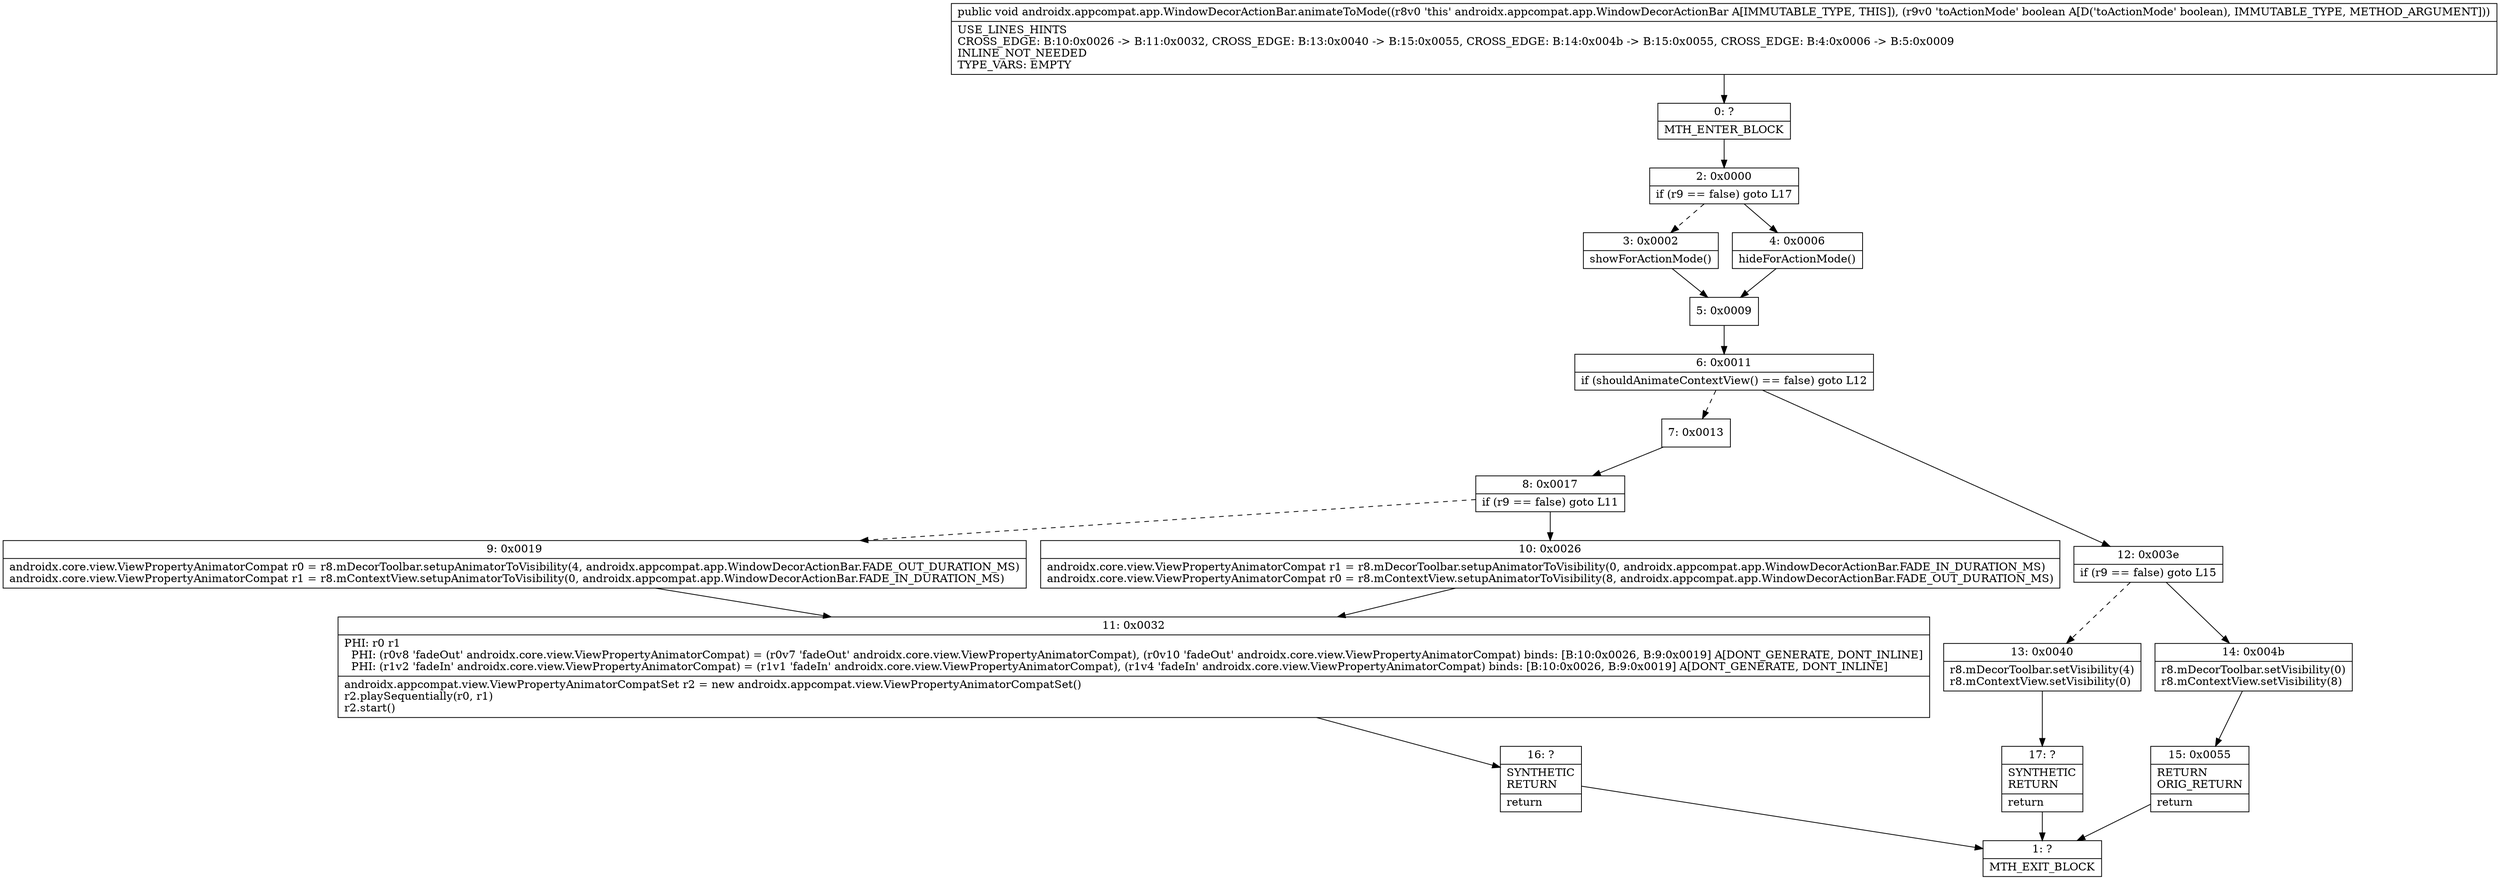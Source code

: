 digraph "CFG forandroidx.appcompat.app.WindowDecorActionBar.animateToMode(Z)V" {
Node_0 [shape=record,label="{0\:\ ?|MTH_ENTER_BLOCK\l}"];
Node_2 [shape=record,label="{2\:\ 0x0000|if (r9 == false) goto L17\l}"];
Node_3 [shape=record,label="{3\:\ 0x0002|showForActionMode()\l}"];
Node_5 [shape=record,label="{5\:\ 0x0009}"];
Node_6 [shape=record,label="{6\:\ 0x0011|if (shouldAnimateContextView() == false) goto L12\l}"];
Node_7 [shape=record,label="{7\:\ 0x0013}"];
Node_8 [shape=record,label="{8\:\ 0x0017|if (r9 == false) goto L11\l}"];
Node_9 [shape=record,label="{9\:\ 0x0019|androidx.core.view.ViewPropertyAnimatorCompat r0 = r8.mDecorToolbar.setupAnimatorToVisibility(4, androidx.appcompat.app.WindowDecorActionBar.FADE_OUT_DURATION_MS)\landroidx.core.view.ViewPropertyAnimatorCompat r1 = r8.mContextView.setupAnimatorToVisibility(0, androidx.appcompat.app.WindowDecorActionBar.FADE_IN_DURATION_MS)\l}"];
Node_11 [shape=record,label="{11\:\ 0x0032|PHI: r0 r1 \l  PHI: (r0v8 'fadeOut' androidx.core.view.ViewPropertyAnimatorCompat) = (r0v7 'fadeOut' androidx.core.view.ViewPropertyAnimatorCompat), (r0v10 'fadeOut' androidx.core.view.ViewPropertyAnimatorCompat) binds: [B:10:0x0026, B:9:0x0019] A[DONT_GENERATE, DONT_INLINE]\l  PHI: (r1v2 'fadeIn' androidx.core.view.ViewPropertyAnimatorCompat) = (r1v1 'fadeIn' androidx.core.view.ViewPropertyAnimatorCompat), (r1v4 'fadeIn' androidx.core.view.ViewPropertyAnimatorCompat) binds: [B:10:0x0026, B:9:0x0019] A[DONT_GENERATE, DONT_INLINE]\l|androidx.appcompat.view.ViewPropertyAnimatorCompatSet r2 = new androidx.appcompat.view.ViewPropertyAnimatorCompatSet()\lr2.playSequentially(r0, r1)\lr2.start()\l}"];
Node_16 [shape=record,label="{16\:\ ?|SYNTHETIC\lRETURN\l|return\l}"];
Node_1 [shape=record,label="{1\:\ ?|MTH_EXIT_BLOCK\l}"];
Node_10 [shape=record,label="{10\:\ 0x0026|androidx.core.view.ViewPropertyAnimatorCompat r1 = r8.mDecorToolbar.setupAnimatorToVisibility(0, androidx.appcompat.app.WindowDecorActionBar.FADE_IN_DURATION_MS)\landroidx.core.view.ViewPropertyAnimatorCompat r0 = r8.mContextView.setupAnimatorToVisibility(8, androidx.appcompat.app.WindowDecorActionBar.FADE_OUT_DURATION_MS)\l}"];
Node_12 [shape=record,label="{12\:\ 0x003e|if (r9 == false) goto L15\l}"];
Node_13 [shape=record,label="{13\:\ 0x0040|r8.mDecorToolbar.setVisibility(4)\lr8.mContextView.setVisibility(0)\l}"];
Node_17 [shape=record,label="{17\:\ ?|SYNTHETIC\lRETURN\l|return\l}"];
Node_14 [shape=record,label="{14\:\ 0x004b|r8.mDecorToolbar.setVisibility(0)\lr8.mContextView.setVisibility(8)\l}"];
Node_15 [shape=record,label="{15\:\ 0x0055|RETURN\lORIG_RETURN\l|return\l}"];
Node_4 [shape=record,label="{4\:\ 0x0006|hideForActionMode()\l}"];
MethodNode[shape=record,label="{public void androidx.appcompat.app.WindowDecorActionBar.animateToMode((r8v0 'this' androidx.appcompat.app.WindowDecorActionBar A[IMMUTABLE_TYPE, THIS]), (r9v0 'toActionMode' boolean A[D('toActionMode' boolean), IMMUTABLE_TYPE, METHOD_ARGUMENT]))  | USE_LINES_HINTS\lCROSS_EDGE: B:10:0x0026 \-\> B:11:0x0032, CROSS_EDGE: B:13:0x0040 \-\> B:15:0x0055, CROSS_EDGE: B:14:0x004b \-\> B:15:0x0055, CROSS_EDGE: B:4:0x0006 \-\> B:5:0x0009\lINLINE_NOT_NEEDED\lTYPE_VARS: EMPTY\l}"];
MethodNode -> Node_0;Node_0 -> Node_2;
Node_2 -> Node_3[style=dashed];
Node_2 -> Node_4;
Node_3 -> Node_5;
Node_5 -> Node_6;
Node_6 -> Node_7[style=dashed];
Node_6 -> Node_12;
Node_7 -> Node_8;
Node_8 -> Node_9[style=dashed];
Node_8 -> Node_10;
Node_9 -> Node_11;
Node_11 -> Node_16;
Node_16 -> Node_1;
Node_10 -> Node_11;
Node_12 -> Node_13[style=dashed];
Node_12 -> Node_14;
Node_13 -> Node_17;
Node_17 -> Node_1;
Node_14 -> Node_15;
Node_15 -> Node_1;
Node_4 -> Node_5;
}

